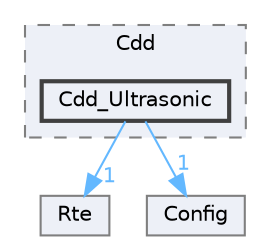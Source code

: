 digraph "Project/avProj/Bsw/Cdd/Cdd_Ultrasonic"
{
 // LATEX_PDF_SIZE
  bgcolor="transparent";
  edge [fontname=Helvetica,fontsize=10,labelfontname=Helvetica,labelfontsize=10];
  node [fontname=Helvetica,fontsize=10,shape=box,height=0.2,width=0.4];
  compound=true
  subgraph clusterdir_9bcb06401afdb3d36915892ca7404e33 {
    graph [ bgcolor="#edf0f7", pencolor="grey50", label="Cdd", fontname=Helvetica,fontsize=10 style="filled,dashed", URL="dir_9bcb06401afdb3d36915892ca7404e33.html",tooltip=""]
  dir_267d216a66e40e63b186cb8849e5a774 [label="Cdd_Ultrasonic", fillcolor="#edf0f7", color="grey25", style="filled,bold", URL="dir_267d216a66e40e63b186cb8849e5a774.html",tooltip=""];
  }
  dir_44ac158177b38012ded29e0bce1ce711 [label="Rte", fillcolor="#edf0f7", color="grey50", style="filled", URL="dir_44ac158177b38012ded29e0bce1ce711.html",tooltip=""];
  dir_6372c9833482547caa045621d154f9b9 [label="Config", fillcolor="#edf0f7", color="grey50", style="filled", URL="dir_6372c9833482547caa045621d154f9b9.html",tooltip=""];
  dir_267d216a66e40e63b186cb8849e5a774->dir_44ac158177b38012ded29e0bce1ce711 [headlabel="1", labeldistance=1.5 headhref="dir_000021_000082.html" color="steelblue1" fontcolor="steelblue1"];
  dir_267d216a66e40e63b186cb8849e5a774->dir_6372c9833482547caa045621d154f9b9 [headlabel="1", labeldistance=1.5 headhref="dir_000021_000024.html" color="steelblue1" fontcolor="steelblue1"];
}
